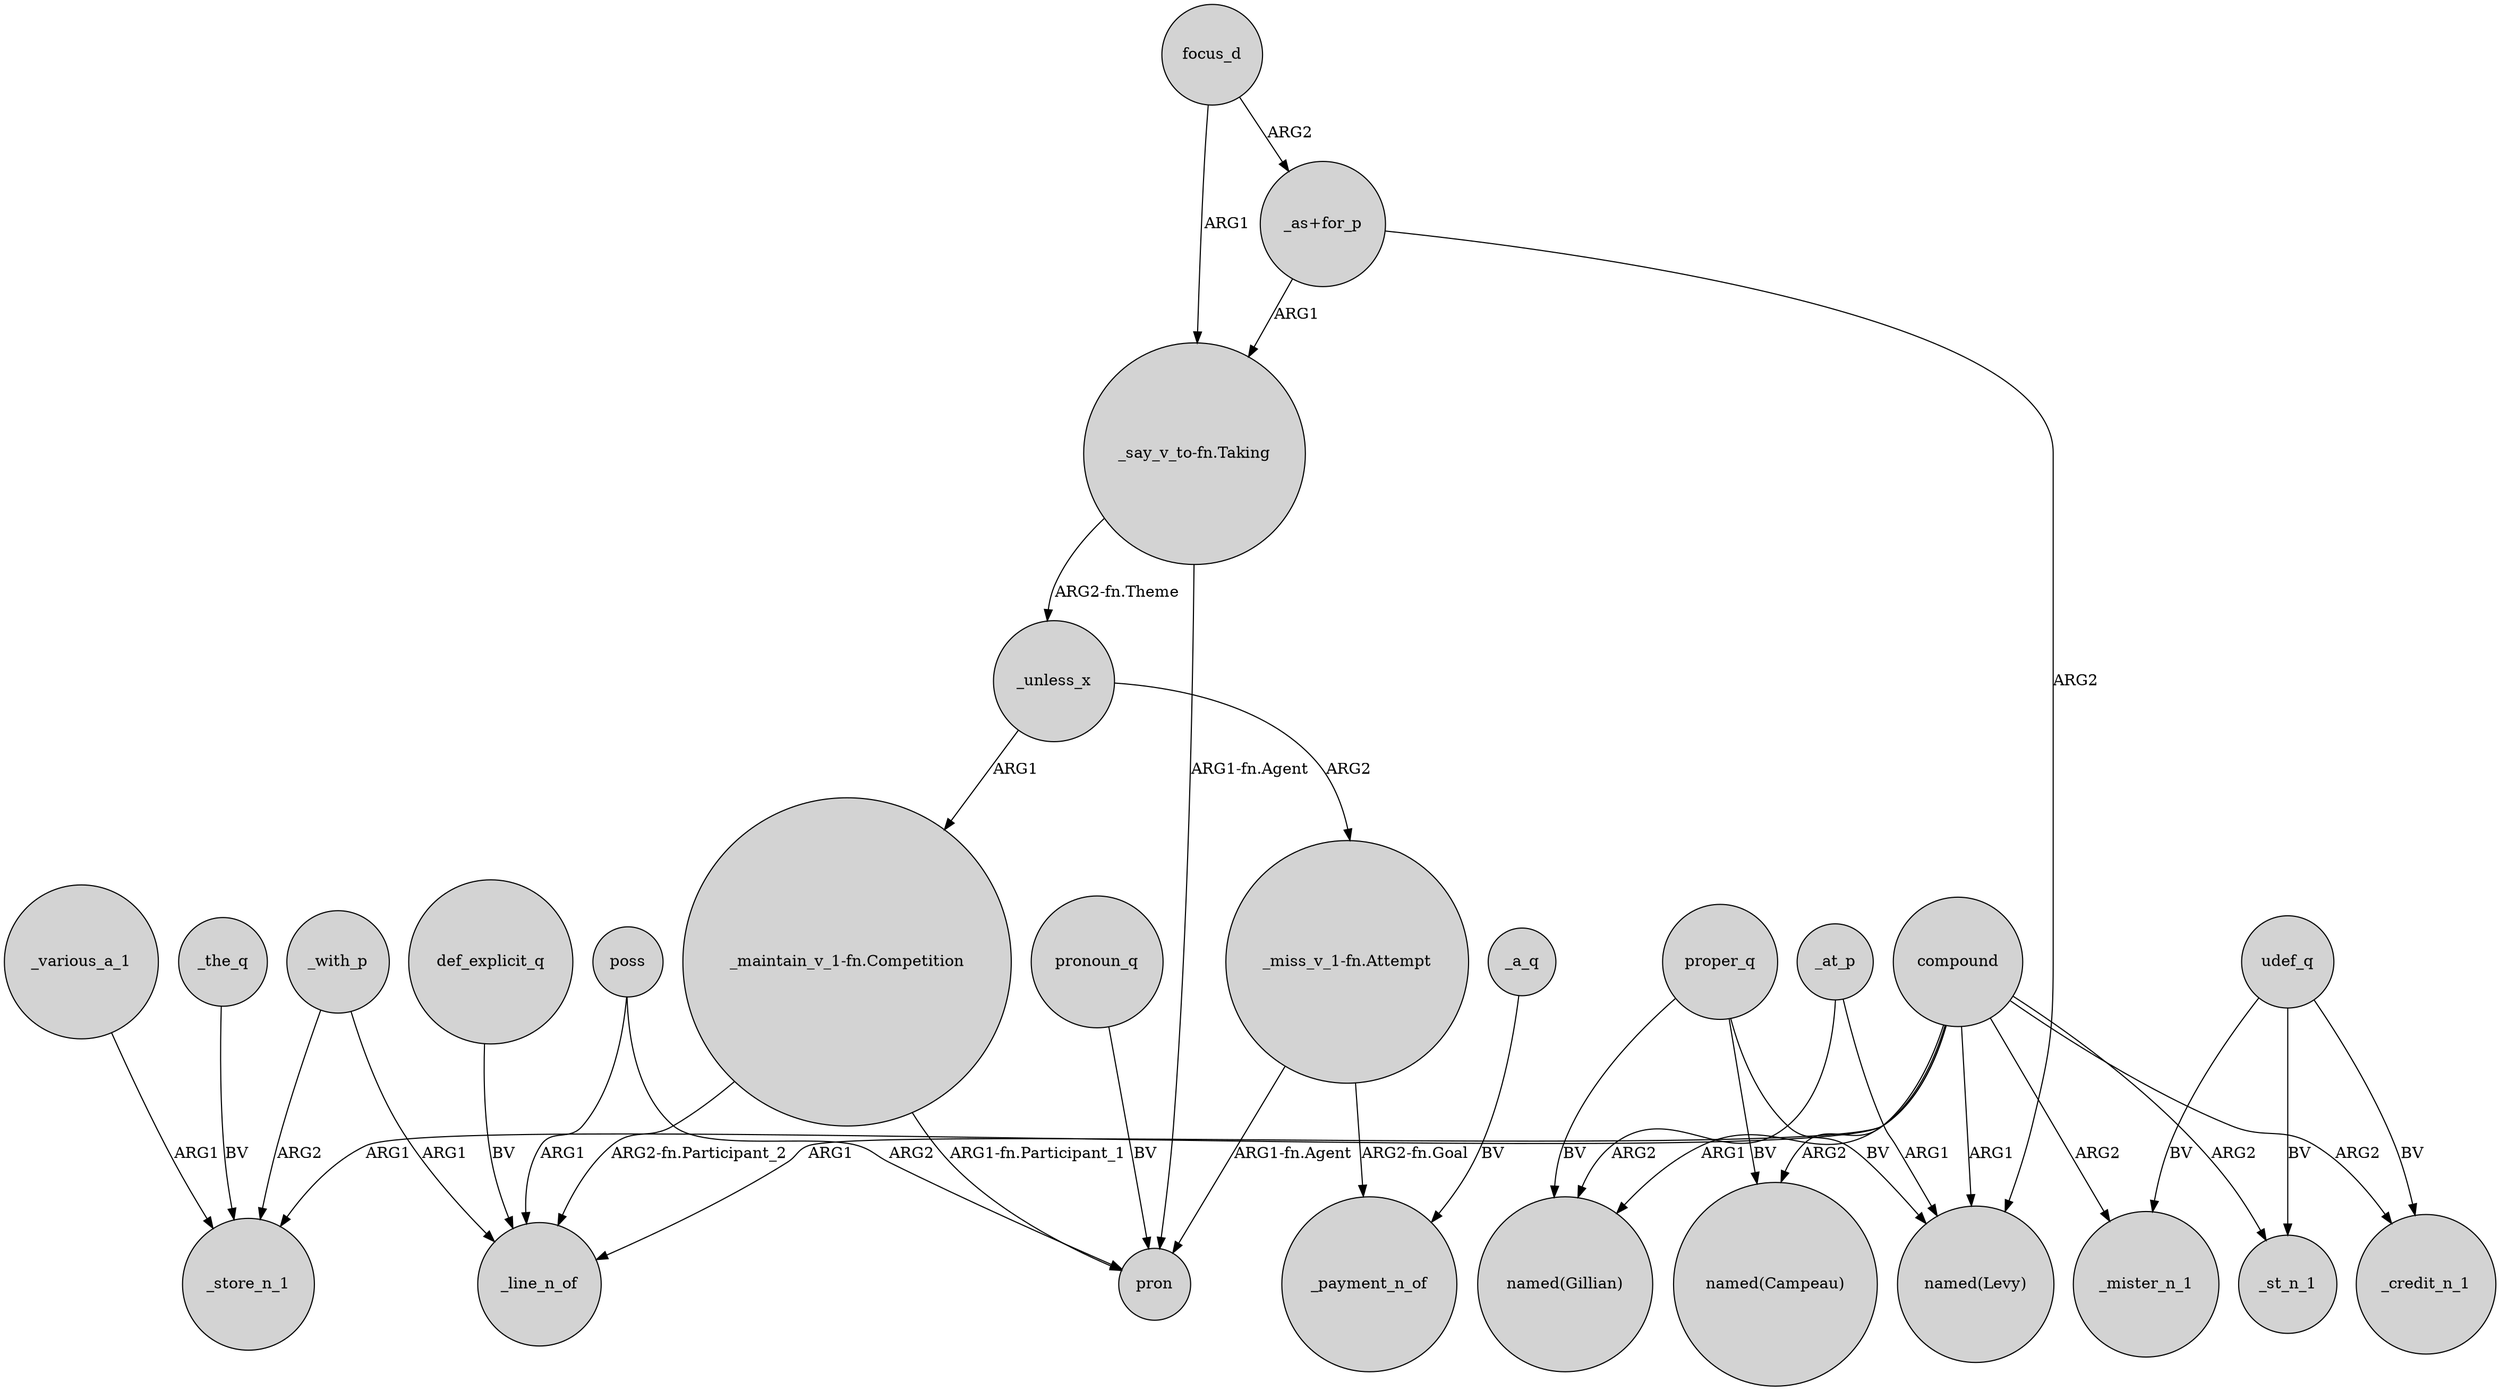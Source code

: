 digraph {
	node [shape=circle style=filled]
	udef_q -> _st_n_1 [label=BV]
	_with_p -> _store_n_1 [label=ARG2]
	"_miss_v_1-fn.Attempt" -> _payment_n_of [label="ARG2-fn.Goal"]
	def_explicit_q -> _line_n_of [label=BV]
	compound -> _mister_n_1 [label=ARG2]
	proper_q -> "named(Campeau)" [label=BV]
	focus_d -> "_say_v_to-fn.Taking" [label=ARG1]
	"_as+for_p" -> "_say_v_to-fn.Taking" [label=ARG1]
	_a_q -> _payment_n_of [label=BV]
	compound -> "named(Campeau)" [label=ARG2]
	proper_q -> "named(Levy)" [label=BV]
	_at_p -> "named(Gillian)" [label=ARG2]
	udef_q -> _mister_n_1 [label=BV]
	compound -> "named(Levy)" [label=ARG1]
	"_say_v_to-fn.Taking" -> _unless_x [label="ARG2-fn.Theme"]
	_various_a_1 -> _store_n_1 [label=ARG1]
	proper_q -> "named(Gillian)" [label=BV]
	"_say_v_to-fn.Taking" -> pron [label="ARG1-fn.Agent"]
	pronoun_q -> pron [label=BV]
	compound -> _line_n_of [label=ARG1]
	compound -> "named(Gillian)" [label=ARG1]
	poss -> pron [label=ARG2]
	_unless_x -> "_maintain_v_1-fn.Competition" [label=ARG1]
	"_miss_v_1-fn.Attempt" -> pron [label="ARG1-fn.Agent"]
	focus_d -> "_as+for_p" [label=ARG2]
	_unless_x -> "_miss_v_1-fn.Attempt" [label=ARG2]
	_the_q -> _store_n_1 [label=BV]
	poss -> _line_n_of [label=ARG1]
	compound -> _credit_n_1 [label=ARG2]
	"_maintain_v_1-fn.Competition" -> pron [label="ARG1-fn.Participant_1"]
	_at_p -> "named(Levy)" [label=ARG1]
	compound -> _store_n_1 [label=ARG1]
	compound -> _st_n_1 [label=ARG2]
	udef_q -> _credit_n_1 [label=BV]
	_with_p -> _line_n_of [label=ARG1]
	"_as+for_p" -> "named(Levy)" [label=ARG2]
	"_maintain_v_1-fn.Competition" -> _line_n_of [label="ARG2-fn.Participant_2"]
}
